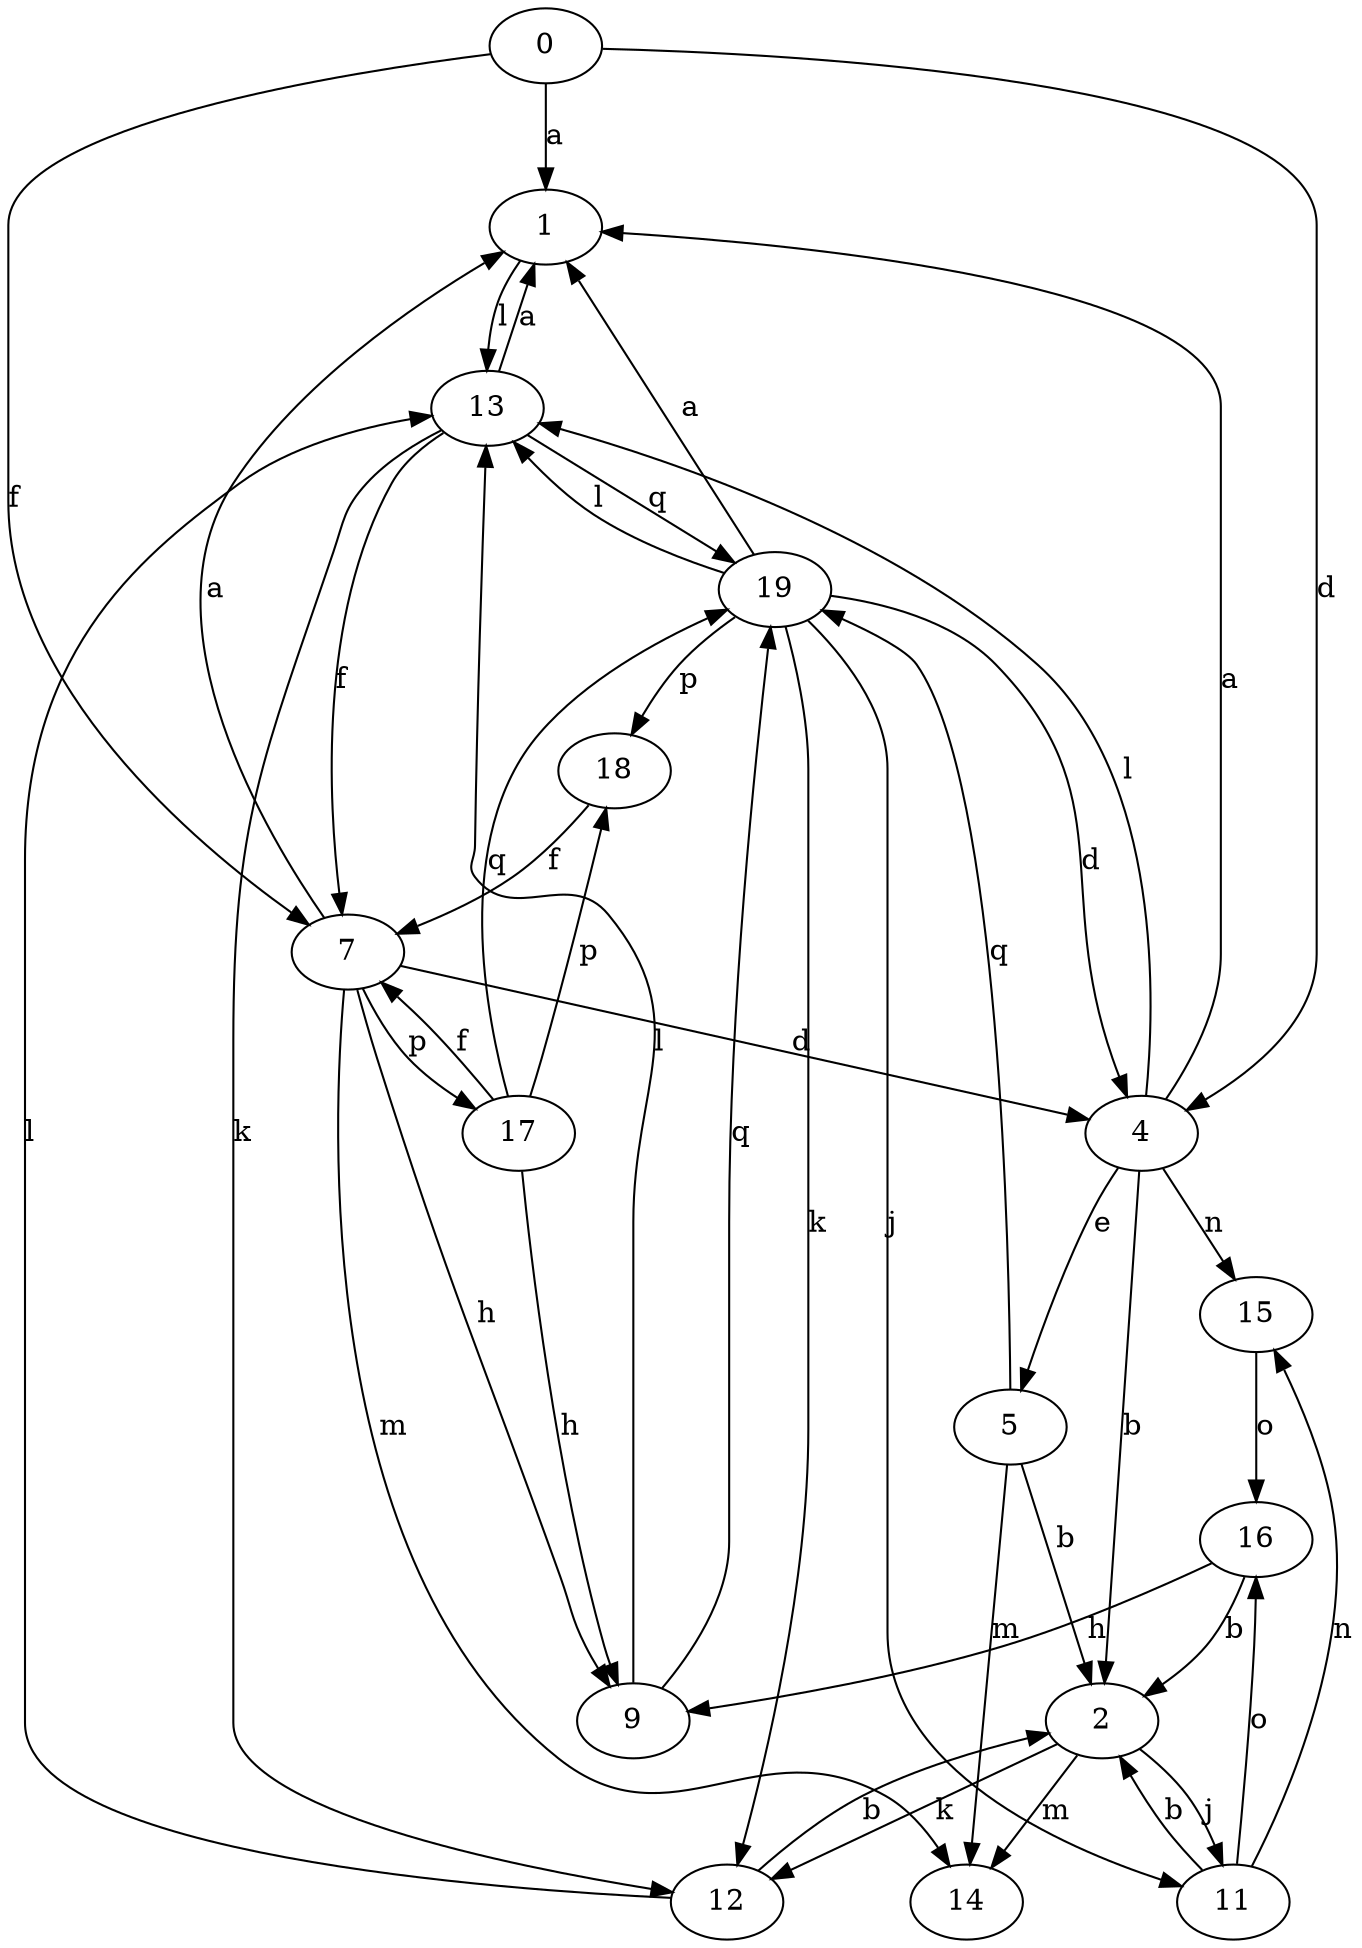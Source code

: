 strict digraph  {
0;
1;
2;
4;
5;
7;
9;
11;
12;
13;
14;
15;
16;
17;
18;
19;
0 -> 1  [label=a];
0 -> 4  [label=d];
0 -> 7  [label=f];
1 -> 13  [label=l];
2 -> 11  [label=j];
2 -> 12  [label=k];
2 -> 14  [label=m];
4 -> 1  [label=a];
4 -> 2  [label=b];
4 -> 5  [label=e];
4 -> 13  [label=l];
4 -> 15  [label=n];
5 -> 2  [label=b];
5 -> 14  [label=m];
5 -> 19  [label=q];
7 -> 1  [label=a];
7 -> 4  [label=d];
7 -> 9  [label=h];
7 -> 14  [label=m];
7 -> 17  [label=p];
9 -> 13  [label=l];
9 -> 19  [label=q];
11 -> 2  [label=b];
11 -> 15  [label=n];
11 -> 16  [label=o];
12 -> 2  [label=b];
12 -> 13  [label=l];
13 -> 1  [label=a];
13 -> 7  [label=f];
13 -> 12  [label=k];
13 -> 19  [label=q];
15 -> 16  [label=o];
16 -> 2  [label=b];
16 -> 9  [label=h];
17 -> 7  [label=f];
17 -> 9  [label=h];
17 -> 18  [label=p];
17 -> 19  [label=q];
18 -> 7  [label=f];
19 -> 1  [label=a];
19 -> 4  [label=d];
19 -> 11  [label=j];
19 -> 12  [label=k];
19 -> 13  [label=l];
19 -> 18  [label=p];
}
